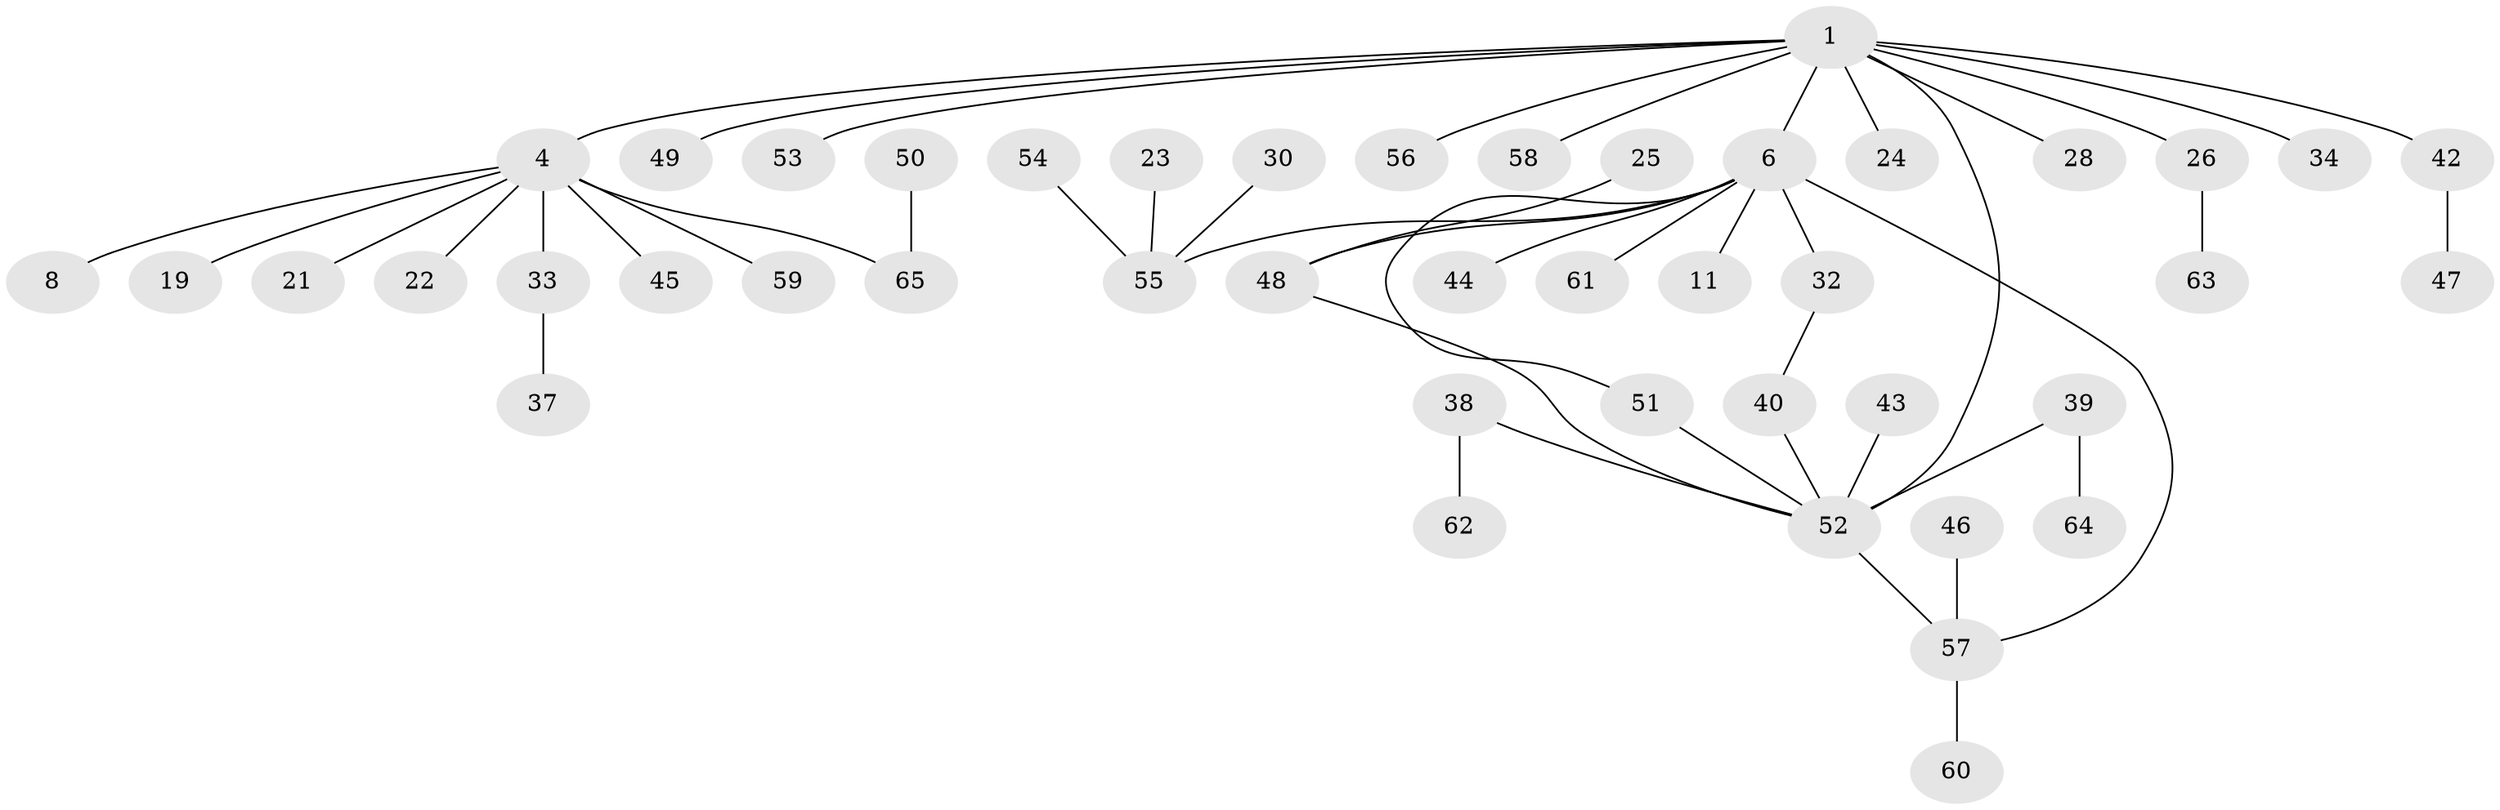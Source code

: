 // original degree distribution, {15: 0.015384615384615385, 5: 0.015384615384615385, 4: 0.03076923076923077, 9: 0.015384615384615385, 2: 0.16923076923076924, 10: 0.015384615384615385, 3: 0.13846153846153847, 1: 0.5692307692307692, 7: 0.015384615384615385, 6: 0.015384615384615385}
// Generated by graph-tools (version 1.1) at 2025/50/03/04/25 21:50:09]
// undirected, 45 vertices, 48 edges
graph export_dot {
graph [start="1"]
  node [color=gray90,style=filled];
  1;
  4 [super="+3"];
  6;
  8;
  11;
  19;
  21;
  22;
  23;
  24;
  25;
  26 [super="+12"];
  28 [super="+17"];
  30;
  32 [super="+27"];
  33 [super="+15"];
  34;
  37;
  38;
  39;
  40;
  42 [super="+29+41"];
  43;
  44;
  45;
  46;
  47;
  48 [super="+7"];
  49;
  50;
  51 [super="+9"];
  52 [super="+14+18"];
  53 [super="+13"];
  54;
  55 [super="+20"];
  56;
  57 [super="+35"];
  58;
  59 [super="+5"];
  60;
  61;
  62;
  63;
  64;
  65 [super="+36"];
  1 -- 4 [weight=2];
  1 -- 6;
  1 -- 24;
  1 -- 34;
  1 -- 49;
  1 -- 56;
  1 -- 58;
  1 -- 26;
  1 -- 53;
  1 -- 52 [weight=2];
  1 -- 42;
  1 -- 28;
  4 -- 8;
  4 -- 19;
  4 -- 21;
  4 -- 22;
  4 -- 45;
  4 -- 33 [weight=2];
  4 -- 65;
  4 -- 59;
  6 -- 11;
  6 -- 32 [weight=2];
  6 -- 44;
  6 -- 48;
  6 -- 61;
  6 -- 51;
  6 -- 57;
  6 -- 55;
  23 -- 55;
  25 -- 48;
  26 -- 63;
  30 -- 55;
  32 -- 40;
  33 -- 37;
  38 -- 62;
  38 -- 52;
  39 -- 64;
  39 -- 52;
  40 -- 52;
  42 -- 47;
  43 -- 52;
  46 -- 57;
  48 -- 52;
  50 -- 65;
  51 -- 52;
  52 -- 57;
  54 -- 55;
  57 -- 60;
}
